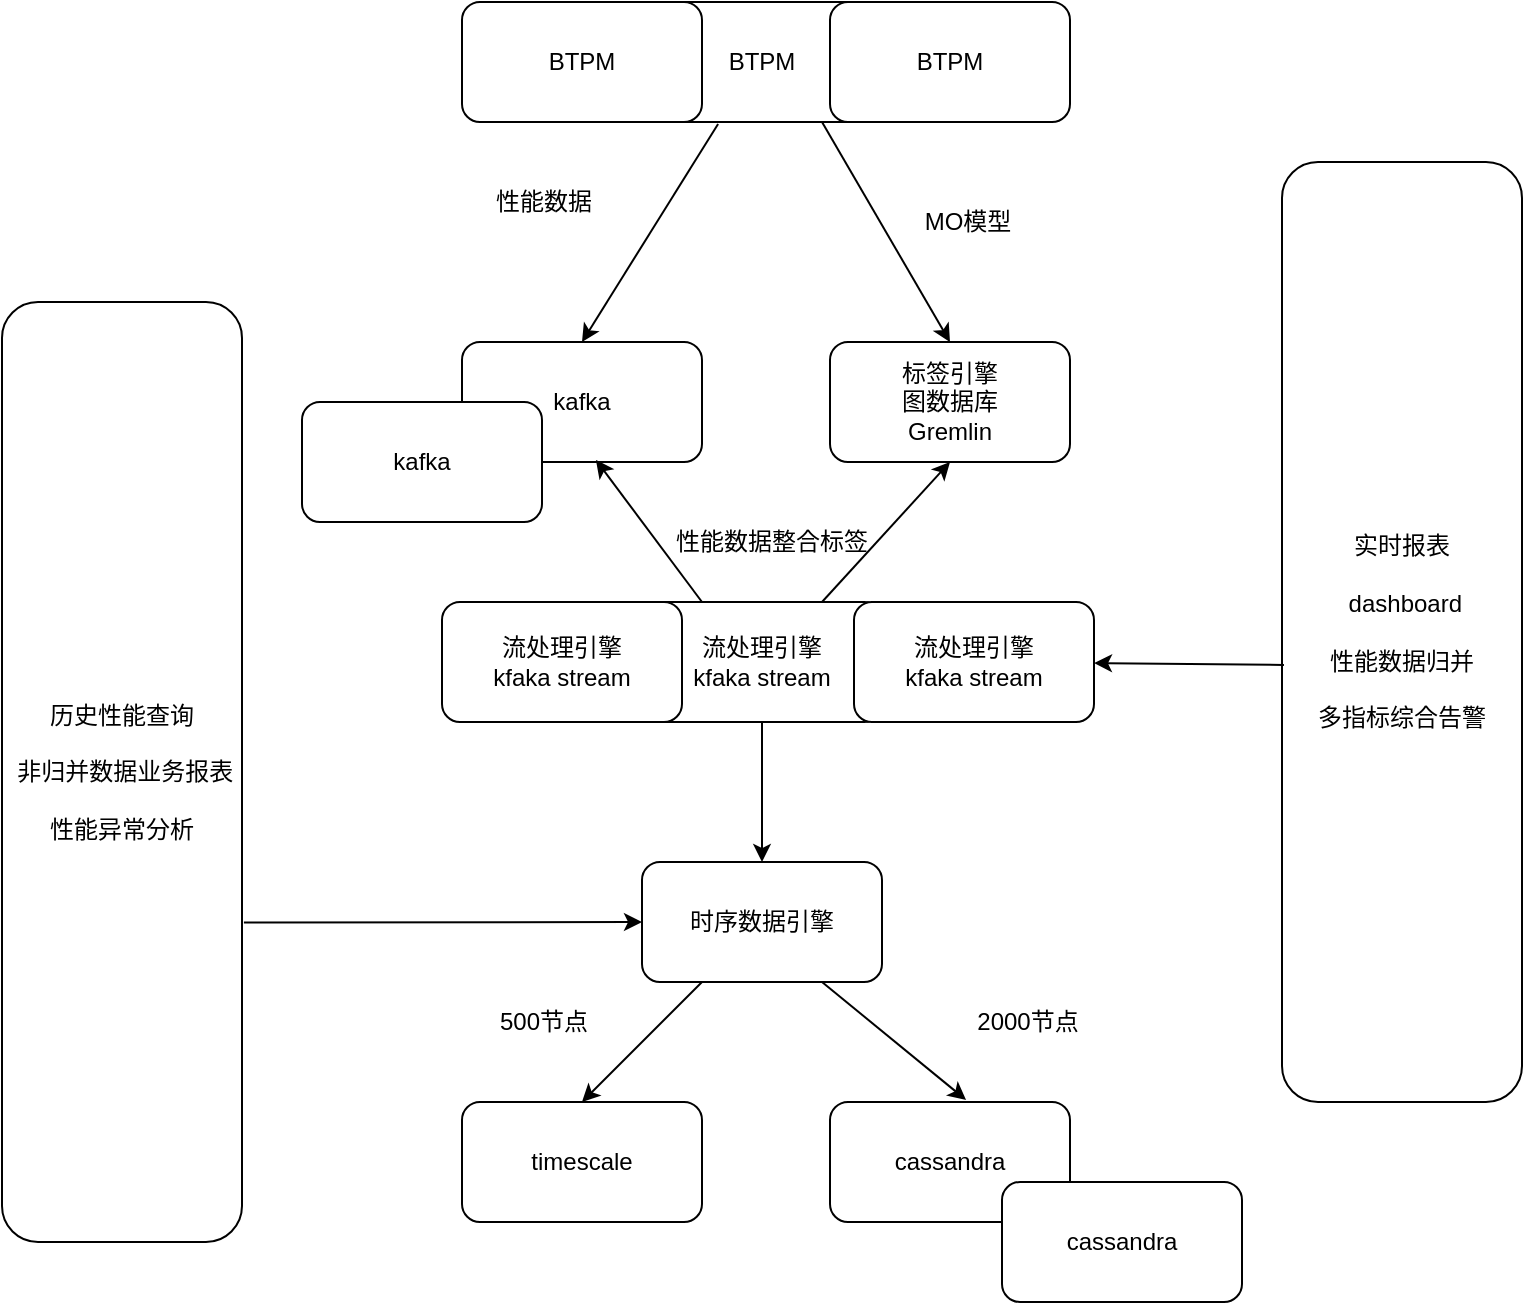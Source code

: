 <mxfile version="14.6.9" type="github">
  <diagram id="s2WzrmisC6cXGPodmTnR" name="Page-1">
    <mxGraphModel dx="1422" dy="762" grid="1" gridSize="10" guides="1" tooltips="1" connect="1" arrows="1" fold="1" page="1" pageScale="1" pageWidth="827" pageHeight="1169" math="0" shadow="0">
      <root>
        <mxCell id="0" />
        <mxCell id="1" parent="0" />
        <mxCell id="VUWlF9jJFZCkWnsIXzz0-1" value="时序数据引擎" style="rounded=1;whiteSpace=wrap;html=1;" vertex="1" parent="1">
          <mxGeometry x="330" y="480" width="120" height="60" as="geometry" />
        </mxCell>
        <mxCell id="VUWlF9jJFZCkWnsIXzz0-2" value="timescale" style="rounded=1;whiteSpace=wrap;html=1;" vertex="1" parent="1">
          <mxGeometry x="240" y="600" width="120" height="60" as="geometry" />
        </mxCell>
        <mxCell id="VUWlF9jJFZCkWnsIXzz0-3" value="cassandra" style="rounded=1;whiteSpace=wrap;html=1;" vertex="1" parent="1">
          <mxGeometry x="424" y="600" width="120" height="60" as="geometry" />
        </mxCell>
        <mxCell id="VUWlF9jJFZCkWnsIXzz0-4" value="标签引擎&lt;br&gt;图数据库&lt;br&gt;Gremlin" style="rounded=1;whiteSpace=wrap;html=1;" vertex="1" parent="1">
          <mxGeometry x="424" y="220" width="120" height="60" as="geometry" />
        </mxCell>
        <mxCell id="VUWlF9jJFZCkWnsIXzz0-5" value="" style="endArrow=classic;html=1;entryX=0.5;entryY=0;entryDx=0;entryDy=0;exitX=0.25;exitY=1;exitDx=0;exitDy=0;" edge="1" parent="1" source="VUWlF9jJFZCkWnsIXzz0-1" target="VUWlF9jJFZCkWnsIXzz0-2">
          <mxGeometry width="50" height="50" relative="1" as="geometry">
            <mxPoint x="220" y="570" as="sourcePoint" />
            <mxPoint x="270" y="580" as="targetPoint" />
          </mxGeometry>
        </mxCell>
        <mxCell id="VUWlF9jJFZCkWnsIXzz0-6" value="" style="endArrow=classic;html=1;exitX=0.75;exitY=1;exitDx=0;exitDy=0;entryX=0.567;entryY=-0.017;entryDx=0;entryDy=0;entryPerimeter=0;" edge="1" parent="1" source="VUWlF9jJFZCkWnsIXzz0-1" target="VUWlF9jJFZCkWnsIXzz0-3">
          <mxGeometry width="50" height="50" relative="1" as="geometry">
            <mxPoint x="330" y="630" as="sourcePoint" />
            <mxPoint x="450" y="610" as="targetPoint" />
          </mxGeometry>
        </mxCell>
        <mxCell id="VUWlF9jJFZCkWnsIXzz0-8" value="实时报表&lt;br&gt;&lt;br&gt;&amp;nbsp;dashboard&lt;br&gt;&lt;br&gt;性能数据归并&lt;br&gt;&lt;br&gt;多指标综合告警" style="rounded=1;whiteSpace=wrap;html=1;" vertex="1" parent="1">
          <mxGeometry x="650" y="130" width="120" height="470" as="geometry" />
        </mxCell>
        <mxCell id="VUWlF9jJFZCkWnsIXzz0-9" value="BTPM" style="rounded=1;whiteSpace=wrap;html=1;" vertex="1" parent="1">
          <mxGeometry x="330" y="50" width="120" height="60" as="geometry" />
        </mxCell>
        <mxCell id="VUWlF9jJFZCkWnsIXzz0-10" value="" style="endArrow=classic;html=1;exitX=0.75;exitY=1;exitDx=0;exitDy=0;entryX=0.5;entryY=0;entryDx=0;entryDy=0;" edge="1" parent="1" source="VUWlF9jJFZCkWnsIXzz0-9" target="VUWlF9jJFZCkWnsIXzz0-4">
          <mxGeometry width="50" height="50" relative="1" as="geometry">
            <mxPoint x="410" y="160" as="sourcePoint" />
            <mxPoint x="460" y="110" as="targetPoint" />
          </mxGeometry>
        </mxCell>
        <mxCell id="VUWlF9jJFZCkWnsIXzz0-11" value="MO模型" style="text;html=1;strokeColor=none;fillColor=none;align=center;verticalAlign=middle;whiteSpace=wrap;rounded=0;" vertex="1" parent="1">
          <mxGeometry x="460" y="150" width="66" height="20" as="geometry" />
        </mxCell>
        <mxCell id="VUWlF9jJFZCkWnsIXzz0-12" value="流处理引擎&lt;br&gt;kfaka stream" style="rounded=1;whiteSpace=wrap;html=1;" vertex="1" parent="1">
          <mxGeometry x="330" y="350" width="120" height="60" as="geometry" />
        </mxCell>
        <mxCell id="VUWlF9jJFZCkWnsIXzz0-13" value="kafka" style="rounded=1;whiteSpace=wrap;html=1;" vertex="1" parent="1">
          <mxGeometry x="240" y="220" width="120" height="60" as="geometry" />
        </mxCell>
        <mxCell id="VUWlF9jJFZCkWnsIXzz0-14" value="" style="endArrow=classic;html=1;exitX=0.317;exitY=1.017;exitDx=0;exitDy=0;exitPerimeter=0;entryX=0.5;entryY=0;entryDx=0;entryDy=0;" edge="1" parent="1" source="VUWlF9jJFZCkWnsIXzz0-9" target="VUWlF9jJFZCkWnsIXzz0-13">
          <mxGeometry width="50" height="50" relative="1" as="geometry">
            <mxPoint x="360" y="170" as="sourcePoint" />
            <mxPoint x="410" y="120" as="targetPoint" />
          </mxGeometry>
        </mxCell>
        <mxCell id="VUWlF9jJFZCkWnsIXzz0-15" value="性能数据" style="text;html=1;strokeColor=none;fillColor=none;align=center;verticalAlign=middle;whiteSpace=wrap;rounded=0;" vertex="1" parent="1">
          <mxGeometry x="248" y="140" width="66" height="20" as="geometry" />
        </mxCell>
        <mxCell id="VUWlF9jJFZCkWnsIXzz0-17" value="" style="endArrow=classic;html=1;entryX=0.558;entryY=0.983;entryDx=0;entryDy=0;entryPerimeter=0;exitX=0.25;exitY=0;exitDx=0;exitDy=0;" edge="1" parent="1" source="VUWlF9jJFZCkWnsIXzz0-12" target="VUWlF9jJFZCkWnsIXzz0-13">
          <mxGeometry width="50" height="50" relative="1" as="geometry">
            <mxPoint x="360" y="340" as="sourcePoint" />
            <mxPoint x="310" y="290" as="targetPoint" />
          </mxGeometry>
        </mxCell>
        <mxCell id="VUWlF9jJFZCkWnsIXzz0-18" value="" style="endArrow=classic;html=1;entryX=0.5;entryY=1;entryDx=0;entryDy=0;exitX=0.75;exitY=0;exitDx=0;exitDy=0;" edge="1" parent="1" source="VUWlF9jJFZCkWnsIXzz0-12" target="VUWlF9jJFZCkWnsIXzz0-4">
          <mxGeometry width="50" height="50" relative="1" as="geometry">
            <mxPoint x="380" y="360" as="sourcePoint" />
            <mxPoint x="316.96" y="288.98" as="targetPoint" />
          </mxGeometry>
        </mxCell>
        <mxCell id="VUWlF9jJFZCkWnsIXzz0-19" value="" style="endArrow=classic;html=1;entryX=0.5;entryY=0;entryDx=0;entryDy=0;exitX=0.5;exitY=1;exitDx=0;exitDy=0;" edge="1" parent="1" source="VUWlF9jJFZCkWnsIXzz0-12" target="VUWlF9jJFZCkWnsIXzz0-1">
          <mxGeometry width="50" height="50" relative="1" as="geometry">
            <mxPoint x="390" y="390" as="sourcePoint" />
            <mxPoint x="440" y="340" as="targetPoint" />
          </mxGeometry>
        </mxCell>
        <mxCell id="VUWlF9jJFZCkWnsIXzz0-21" value="500节点" style="text;html=1;strokeColor=none;fillColor=none;align=center;verticalAlign=middle;whiteSpace=wrap;rounded=0;" vertex="1" parent="1">
          <mxGeometry x="248" y="550" width="66" height="20" as="geometry" />
        </mxCell>
        <mxCell id="VUWlF9jJFZCkWnsIXzz0-22" value="2000节点" style="text;html=1;strokeColor=none;fillColor=none;align=center;verticalAlign=middle;whiteSpace=wrap;rounded=0;" vertex="1" parent="1">
          <mxGeometry x="490" y="550" width="66" height="20" as="geometry" />
        </mxCell>
        <mxCell id="VUWlF9jJFZCkWnsIXzz0-23" value="流处理引擎&lt;br&gt;kfaka stream" style="rounded=1;whiteSpace=wrap;html=1;" vertex="1" parent="1">
          <mxGeometry x="436" y="350" width="120" height="60" as="geometry" />
        </mxCell>
        <mxCell id="VUWlF9jJFZCkWnsIXzz0-24" value="流处理引擎&lt;br&gt;kfaka stream" style="rounded=1;whiteSpace=wrap;html=1;" vertex="1" parent="1">
          <mxGeometry x="230" y="350" width="120" height="60" as="geometry" />
        </mxCell>
        <mxCell id="VUWlF9jJFZCkWnsIXzz0-28" value="kafka" style="rounded=1;whiteSpace=wrap;html=1;" vertex="1" parent="1">
          <mxGeometry x="160" y="250" width="120" height="60" as="geometry" />
        </mxCell>
        <mxCell id="VUWlF9jJFZCkWnsIXzz0-30" value="cassandra" style="rounded=1;whiteSpace=wrap;html=1;" vertex="1" parent="1">
          <mxGeometry x="510" y="640" width="120" height="60" as="geometry" />
        </mxCell>
        <mxCell id="VUWlF9jJFZCkWnsIXzz0-32" value="" style="endArrow=classic;html=1;exitX=0.008;exitY=0.535;exitDx=0;exitDy=0;exitPerimeter=0;" edge="1" parent="1" source="VUWlF9jJFZCkWnsIXzz0-8" target="VUWlF9jJFZCkWnsIXzz0-23">
          <mxGeometry width="50" height="50" relative="1" as="geometry">
            <mxPoint x="610" y="410" as="sourcePoint" />
            <mxPoint x="660" y="360" as="targetPoint" />
          </mxGeometry>
        </mxCell>
        <mxCell id="VUWlF9jJFZCkWnsIXzz0-33" value="历史性能查询&lt;br&gt;&lt;br&gt;&amp;nbsp;非归并数据业务报表&lt;br&gt;&lt;br&gt;性能异常分析" style="rounded=1;whiteSpace=wrap;html=1;" vertex="1" parent="1">
          <mxGeometry x="10" y="200" width="120" height="470" as="geometry" />
        </mxCell>
        <mxCell id="VUWlF9jJFZCkWnsIXzz0-34" value="性能数据整合标签" style="text;html=1;strokeColor=none;fillColor=none;align=center;verticalAlign=middle;whiteSpace=wrap;rounded=0;" vertex="1" parent="1">
          <mxGeometry x="330" y="310" width="130" height="20" as="geometry" />
        </mxCell>
        <mxCell id="VUWlF9jJFZCkWnsIXzz0-36" value="BTPM" style="rounded=1;whiteSpace=wrap;html=1;" vertex="1" parent="1">
          <mxGeometry x="424" y="50" width="120" height="60" as="geometry" />
        </mxCell>
        <mxCell id="VUWlF9jJFZCkWnsIXzz0-37" value="BTPM" style="rounded=1;whiteSpace=wrap;html=1;" vertex="1" parent="1">
          <mxGeometry x="240" y="50" width="120" height="60" as="geometry" />
        </mxCell>
        <mxCell id="VUWlF9jJFZCkWnsIXzz0-38" value="" style="endArrow=classic;html=1;entryX=0;entryY=0.5;entryDx=0;entryDy=0;exitX=1.008;exitY=0.66;exitDx=0;exitDy=0;exitPerimeter=0;" edge="1" parent="1" source="VUWlF9jJFZCkWnsIXzz0-33" target="VUWlF9jJFZCkWnsIXzz0-1">
          <mxGeometry width="50" height="50" relative="1" as="geometry">
            <mxPoint x="130" y="550" as="sourcePoint" />
            <mxPoint x="180" y="500" as="targetPoint" />
          </mxGeometry>
        </mxCell>
      </root>
    </mxGraphModel>
  </diagram>
</mxfile>
